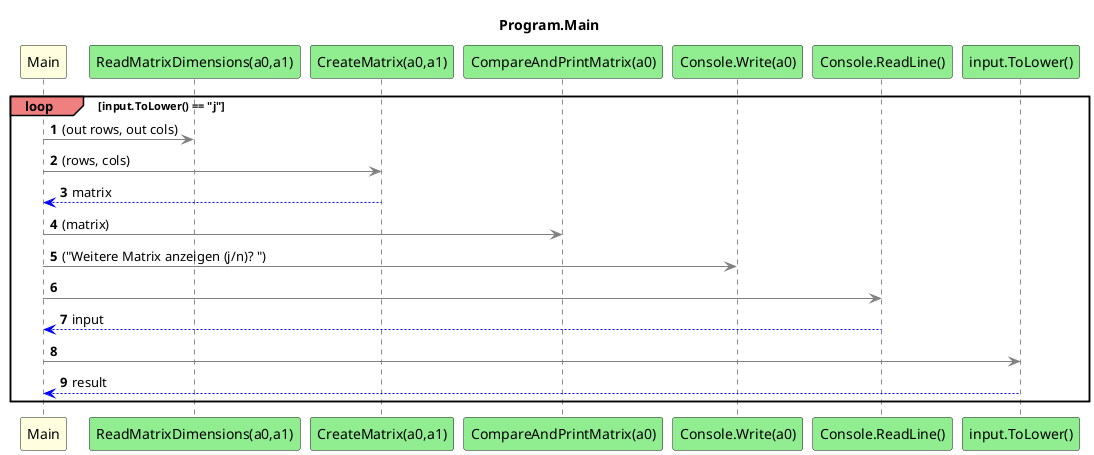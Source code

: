 @startuml Program.Main
title Program.Main
participant "Main" as Main #LightYellow
participant "ReadMatrixDimensions(a0,a1)" as ReadMatrixDimensions_a0_a1 #LightGreen
participant "CreateMatrix(a0,a1)" as CreateMatrix_a0_a1 #LightGreen
participant "CompareAndPrintMatrix(a0)" as CompareAndPrintMatrix_a0 #LightGreen
participant "Console.Write(a0)" as Console_Write_a0 #LightGreen
participant "Console.ReadLine()" as Console_ReadLine #LightGreen
participant "input.ToLower()" as input_ToLower #LightGreen
autonumber
loop#LightCoral input.ToLower() == "j"
    Main -[#grey]> ReadMatrixDimensions_a0_a1 : (out rows, out cols)
    Main -[#grey]> CreateMatrix_a0_a1 : (rows, cols)
    CreateMatrix_a0_a1 -[#blue]-> Main : matrix
    Main -[#grey]> CompareAndPrintMatrix_a0 : (matrix)
    Main -[#grey]> Console_Write_a0 : ("Weitere Matrix anzeigen (j/n)? ")
    Main -[#grey]> Console_ReadLine
    Console_ReadLine -[#blue]-> Main : input
    Main -[#grey]> input_ToLower
    input_ToLower -[#blue]-> Main : result
end
@enduml
